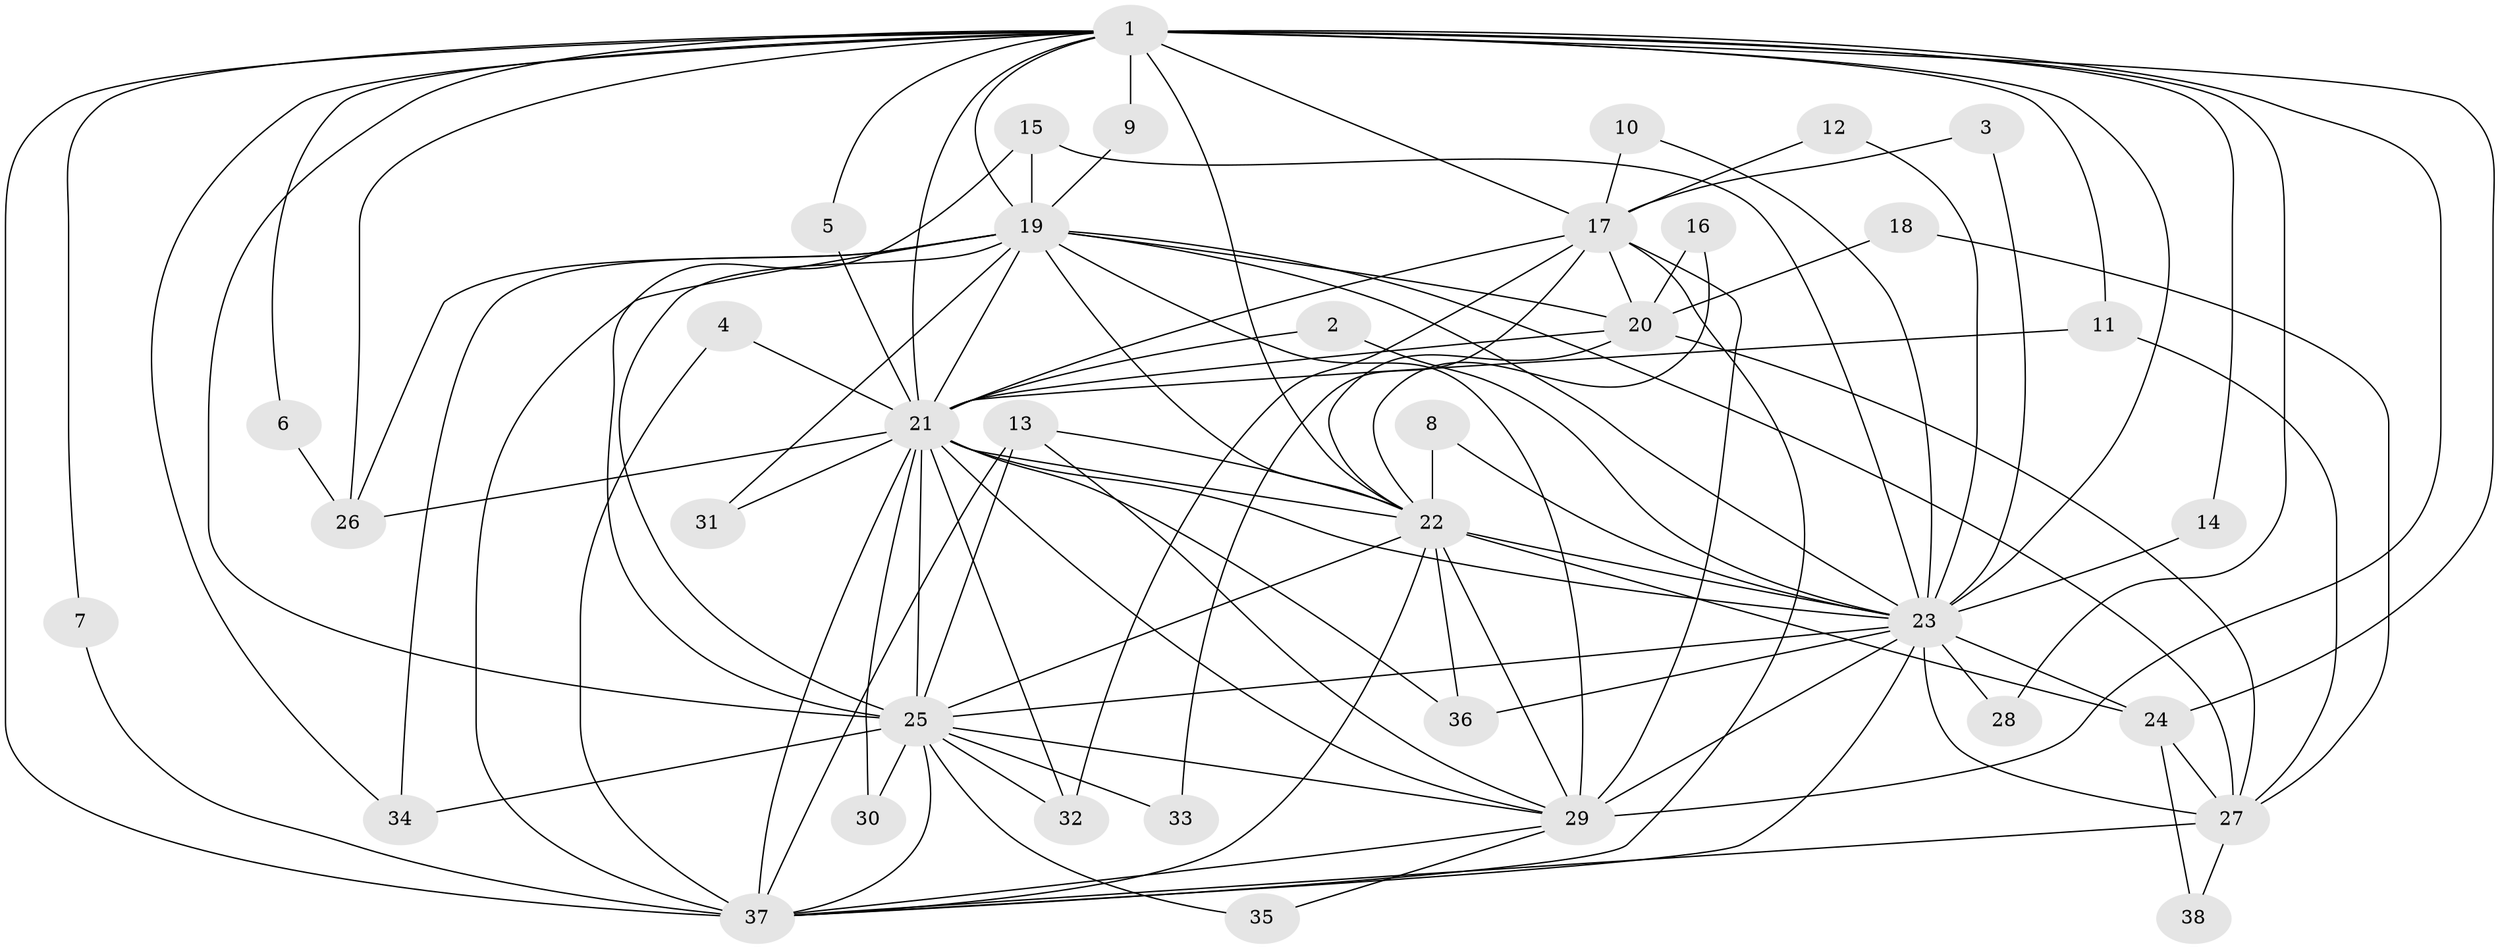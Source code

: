 // original degree distribution, {18: 0.013513513513513514, 15: 0.013513513513513514, 14: 0.02702702702702703, 25: 0.013513513513513514, 10: 0.013513513513513514, 16: 0.02702702702702703, 21: 0.013513513513513514, 24: 0.013513513513513514, 2: 0.5945945945945946, 11: 0.013513513513513514, 7: 0.02702702702702703, 3: 0.14864864864864866, 5: 0.04054054054054054, 4: 0.04054054054054054}
// Generated by graph-tools (version 1.1) at 2025/25/03/09/25 03:25:45]
// undirected, 38 vertices, 104 edges
graph export_dot {
graph [start="1"]
  node [color=gray90,style=filled];
  1;
  2;
  3;
  4;
  5;
  6;
  7;
  8;
  9;
  10;
  11;
  12;
  13;
  14;
  15;
  16;
  17;
  18;
  19;
  20;
  21;
  22;
  23;
  24;
  25;
  26;
  27;
  28;
  29;
  30;
  31;
  32;
  33;
  34;
  35;
  36;
  37;
  38;
  1 -- 5 [weight=1.0];
  1 -- 6 [weight=1.0];
  1 -- 7 [weight=1.0];
  1 -- 9 [weight=1.0];
  1 -- 11 [weight=1.0];
  1 -- 14 [weight=1.0];
  1 -- 17 [weight=2.0];
  1 -- 19 [weight=3.0];
  1 -- 21 [weight=3.0];
  1 -- 22 [weight=3.0];
  1 -- 23 [weight=5.0];
  1 -- 24 [weight=1.0];
  1 -- 25 [weight=4.0];
  1 -- 26 [weight=1.0];
  1 -- 28 [weight=1.0];
  1 -- 29 [weight=4.0];
  1 -- 34 [weight=1.0];
  1 -- 37 [weight=3.0];
  2 -- 21 [weight=1.0];
  2 -- 23 [weight=1.0];
  3 -- 17 [weight=1.0];
  3 -- 23 [weight=1.0];
  4 -- 21 [weight=1.0];
  4 -- 37 [weight=1.0];
  5 -- 21 [weight=1.0];
  6 -- 26 [weight=1.0];
  7 -- 37 [weight=1.0];
  8 -- 22 [weight=1.0];
  8 -- 23 [weight=1.0];
  9 -- 19 [weight=1.0];
  10 -- 17 [weight=1.0];
  10 -- 23 [weight=1.0];
  11 -- 21 [weight=1.0];
  11 -- 27 [weight=1.0];
  12 -- 17 [weight=1.0];
  12 -- 23 [weight=1.0];
  13 -- 22 [weight=1.0];
  13 -- 25 [weight=1.0];
  13 -- 29 [weight=1.0];
  13 -- 37 [weight=1.0];
  14 -- 23 [weight=1.0];
  15 -- 19 [weight=1.0];
  15 -- 23 [weight=1.0];
  15 -- 25 [weight=1.0];
  16 -- 20 [weight=1.0];
  16 -- 22 [weight=1.0];
  17 -- 20 [weight=1.0];
  17 -- 21 [weight=1.0];
  17 -- 29 [weight=1.0];
  17 -- 32 [weight=1.0];
  17 -- 33 [weight=1.0];
  17 -- 37 [weight=1.0];
  18 -- 20 [weight=1.0];
  18 -- 27 [weight=1.0];
  19 -- 20 [weight=1.0];
  19 -- 21 [weight=1.0];
  19 -- 22 [weight=2.0];
  19 -- 23 [weight=2.0];
  19 -- 25 [weight=1.0];
  19 -- 26 [weight=1.0];
  19 -- 27 [weight=1.0];
  19 -- 29 [weight=1.0];
  19 -- 31 [weight=1.0];
  19 -- 34 [weight=1.0];
  19 -- 37 [weight=2.0];
  20 -- 21 [weight=1.0];
  20 -- 22 [weight=1.0];
  20 -- 27 [weight=1.0];
  21 -- 22 [weight=4.0];
  21 -- 23 [weight=1.0];
  21 -- 25 [weight=1.0];
  21 -- 26 [weight=2.0];
  21 -- 29 [weight=1.0];
  21 -- 30 [weight=1.0];
  21 -- 31 [weight=1.0];
  21 -- 32 [weight=1.0];
  21 -- 36 [weight=1.0];
  21 -- 37 [weight=1.0];
  22 -- 23 [weight=1.0];
  22 -- 24 [weight=1.0];
  22 -- 25 [weight=2.0];
  22 -- 29 [weight=1.0];
  22 -- 36 [weight=1.0];
  22 -- 37 [weight=1.0];
  23 -- 24 [weight=1.0];
  23 -- 25 [weight=1.0];
  23 -- 27 [weight=1.0];
  23 -- 28 [weight=1.0];
  23 -- 29 [weight=1.0];
  23 -- 36 [weight=1.0];
  23 -- 37 [weight=1.0];
  24 -- 27 [weight=1.0];
  24 -- 38 [weight=1.0];
  25 -- 29 [weight=1.0];
  25 -- 30 [weight=1.0];
  25 -- 32 [weight=1.0];
  25 -- 33 [weight=1.0];
  25 -- 34 [weight=1.0];
  25 -- 35 [weight=1.0];
  25 -- 37 [weight=1.0];
  27 -- 37 [weight=1.0];
  27 -- 38 [weight=1.0];
  29 -- 35 [weight=1.0];
  29 -- 37 [weight=2.0];
}
